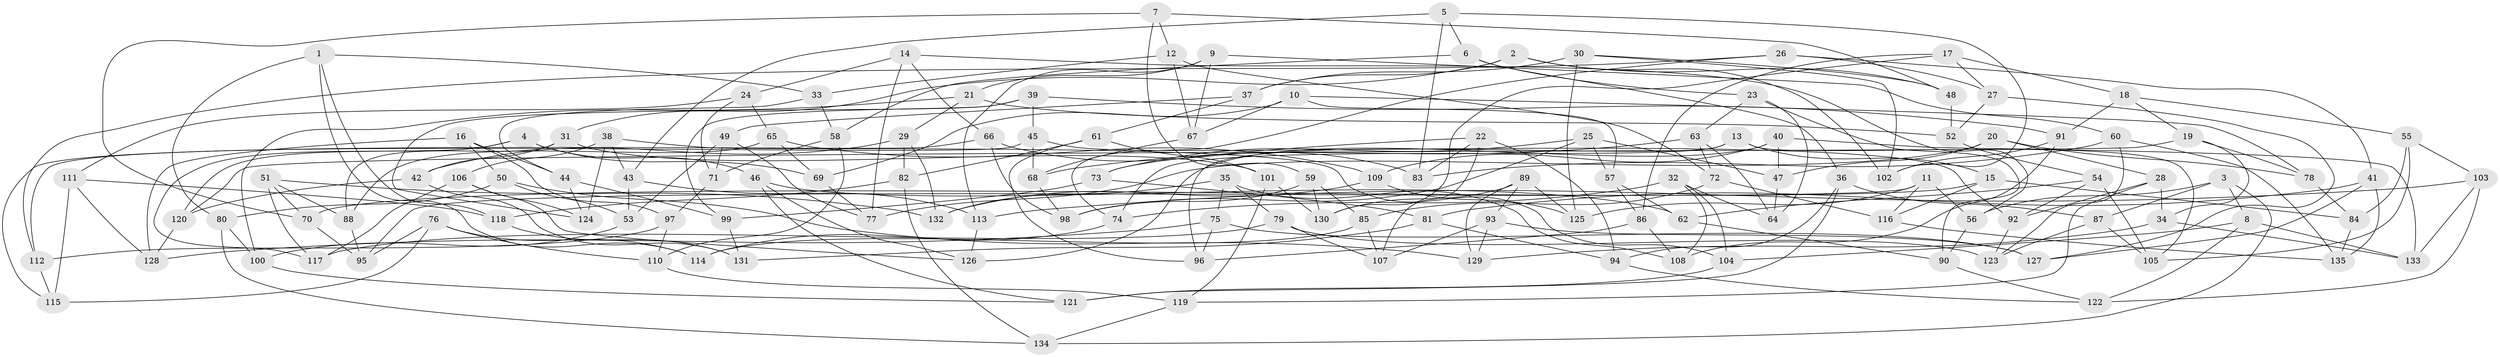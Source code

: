 // coarse degree distribution, {4: 0.4, 6: 0.5058823529411764, 5: 0.08235294117647059, 3: 0.011764705882352941}
// Generated by graph-tools (version 1.1) at 2025/42/03/06/25 10:42:22]
// undirected, 135 vertices, 270 edges
graph export_dot {
graph [start="1"]
  node [color=gray90,style=filled];
  1;
  2;
  3;
  4;
  5;
  6;
  7;
  8;
  9;
  10;
  11;
  12;
  13;
  14;
  15;
  16;
  17;
  18;
  19;
  20;
  21;
  22;
  23;
  24;
  25;
  26;
  27;
  28;
  29;
  30;
  31;
  32;
  33;
  34;
  35;
  36;
  37;
  38;
  39;
  40;
  41;
  42;
  43;
  44;
  45;
  46;
  47;
  48;
  49;
  50;
  51;
  52;
  53;
  54;
  55;
  56;
  57;
  58;
  59;
  60;
  61;
  62;
  63;
  64;
  65;
  66;
  67;
  68;
  69;
  70;
  71;
  72;
  73;
  74;
  75;
  76;
  77;
  78;
  79;
  80;
  81;
  82;
  83;
  84;
  85;
  86;
  87;
  88;
  89;
  90;
  91;
  92;
  93;
  94;
  95;
  96;
  97;
  98;
  99;
  100;
  101;
  102;
  103;
  104;
  105;
  106;
  107;
  108;
  109;
  110;
  111;
  112;
  113;
  114;
  115;
  116;
  117;
  118;
  119;
  120;
  121;
  122;
  123;
  124;
  125;
  126;
  127;
  128;
  129;
  130;
  131;
  132;
  133;
  134;
  135;
  1 -- 33;
  1 -- 118;
  1 -- 114;
  1 -- 80;
  2 -- 102;
  2 -- 48;
  2 -- 37;
  2 -- 31;
  3 -- 56;
  3 -- 87;
  3 -- 8;
  3 -- 134;
  4 -- 120;
  4 -- 69;
  4 -- 117;
  4 -- 46;
  5 -- 43;
  5 -- 102;
  5 -- 83;
  5 -- 6;
  6 -- 36;
  6 -- 58;
  6 -- 23;
  7 -- 70;
  7 -- 48;
  7 -- 59;
  7 -- 12;
  8 -- 104;
  8 -- 122;
  8 -- 133;
  9 -- 67;
  9 -- 60;
  9 -- 113;
  9 -- 21;
  10 -- 67;
  10 -- 57;
  10 -- 78;
  10 -- 69;
  11 -- 56;
  11 -- 116;
  11 -- 125;
  11 -- 95;
  12 -- 72;
  12 -- 33;
  12 -- 67;
  13 -- 105;
  13 -- 74;
  13 -- 15;
  13 -- 96;
  14 -- 66;
  14 -- 56;
  14 -- 24;
  14 -- 77;
  15 -- 84;
  15 -- 70;
  15 -- 116;
  16 -- 44;
  16 -- 97;
  16 -- 128;
  16 -- 50;
  17 -- 130;
  17 -- 86;
  17 -- 27;
  17 -- 18;
  18 -- 19;
  18 -- 55;
  18 -- 91;
  19 -- 120;
  19 -- 78;
  19 -- 34;
  20 -- 47;
  20 -- 28;
  20 -- 77;
  20 -- 78;
  21 -- 100;
  21 -- 29;
  21 -- 52;
  22 -- 107;
  22 -- 94;
  22 -- 83;
  22 -- 73;
  23 -- 63;
  23 -- 64;
  23 -- 90;
  24 -- 71;
  24 -- 65;
  24 -- 111;
  25 -- 73;
  25 -- 47;
  25 -- 98;
  25 -- 57;
  26 -- 74;
  26 -- 41;
  26 -- 112;
  26 -- 27;
  27 -- 127;
  27 -- 52;
  28 -- 119;
  28 -- 92;
  28 -- 34;
  29 -- 132;
  29 -- 42;
  29 -- 82;
  30 -- 48;
  30 -- 125;
  30 -- 37;
  30 -- 102;
  31 -- 42;
  31 -- 101;
  31 -- 88;
  32 -- 74;
  32 -- 64;
  32 -- 104;
  32 -- 108;
  33 -- 44;
  33 -- 58;
  34 -- 129;
  34 -- 133;
  35 -- 132;
  35 -- 79;
  35 -- 108;
  35 -- 75;
  36 -- 87;
  36 -- 94;
  36 -- 121;
  37 -- 49;
  37 -- 61;
  38 -- 104;
  38 -- 43;
  38 -- 124;
  38 -- 106;
  39 -- 99;
  39 -- 45;
  39 -- 91;
  39 -- 124;
  40 -- 47;
  40 -- 109;
  40 -- 126;
  40 -- 133;
  41 -- 81;
  41 -- 135;
  41 -- 127;
  42 -- 131;
  42 -- 120;
  43 -- 53;
  43 -- 113;
  44 -- 124;
  44 -- 99;
  45 -- 112;
  45 -- 92;
  45 -- 68;
  46 -- 126;
  46 -- 121;
  46 -- 62;
  47 -- 64;
  48 -- 52;
  49 -- 71;
  49 -- 77;
  49 -- 53;
  50 -- 80;
  50 -- 53;
  50 -- 129;
  51 -- 88;
  51 -- 117;
  51 -- 132;
  51 -- 70;
  52 -- 54;
  53 -- 100;
  54 -- 105;
  54 -- 92;
  54 -- 62;
  55 -- 84;
  55 -- 103;
  55 -- 105;
  56 -- 90;
  57 -- 62;
  57 -- 86;
  58 -- 71;
  58 -- 110;
  59 -- 98;
  59 -- 85;
  59 -- 130;
  60 -- 123;
  60 -- 135;
  60 -- 83;
  61 -- 82;
  61 -- 101;
  61 -- 96;
  62 -- 90;
  63 -- 72;
  63 -- 68;
  63 -- 64;
  65 -- 69;
  65 -- 109;
  65 -- 88;
  66 -- 115;
  66 -- 83;
  66 -- 98;
  67 -- 68;
  68 -- 98;
  69 -- 77;
  70 -- 95;
  71 -- 97;
  72 -- 85;
  72 -- 116;
  73 -- 99;
  73 -- 81;
  74 -- 114;
  75 -- 128;
  75 -- 127;
  75 -- 96;
  76 -- 95;
  76 -- 115;
  76 -- 114;
  76 -- 110;
  78 -- 84;
  79 -- 123;
  79 -- 107;
  79 -- 117;
  80 -- 100;
  80 -- 134;
  81 -- 94;
  81 -- 131;
  82 -- 118;
  82 -- 134;
  84 -- 135;
  85 -- 107;
  85 -- 114;
  86 -- 108;
  86 -- 96;
  87 -- 123;
  87 -- 105;
  88 -- 95;
  89 -- 93;
  89 -- 129;
  89 -- 125;
  89 -- 130;
  90 -- 122;
  91 -- 102;
  91 -- 108;
  92 -- 123;
  93 -- 107;
  93 -- 127;
  93 -- 129;
  94 -- 122;
  97 -- 110;
  97 -- 112;
  99 -- 131;
  100 -- 121;
  101 -- 130;
  101 -- 119;
  103 -- 122;
  103 -- 113;
  103 -- 133;
  104 -- 121;
  106 -- 117;
  106 -- 124;
  106 -- 126;
  109 -- 125;
  109 -- 132;
  110 -- 119;
  111 -- 118;
  111 -- 115;
  111 -- 128;
  112 -- 115;
  113 -- 126;
  116 -- 135;
  118 -- 131;
  119 -- 134;
  120 -- 128;
}
